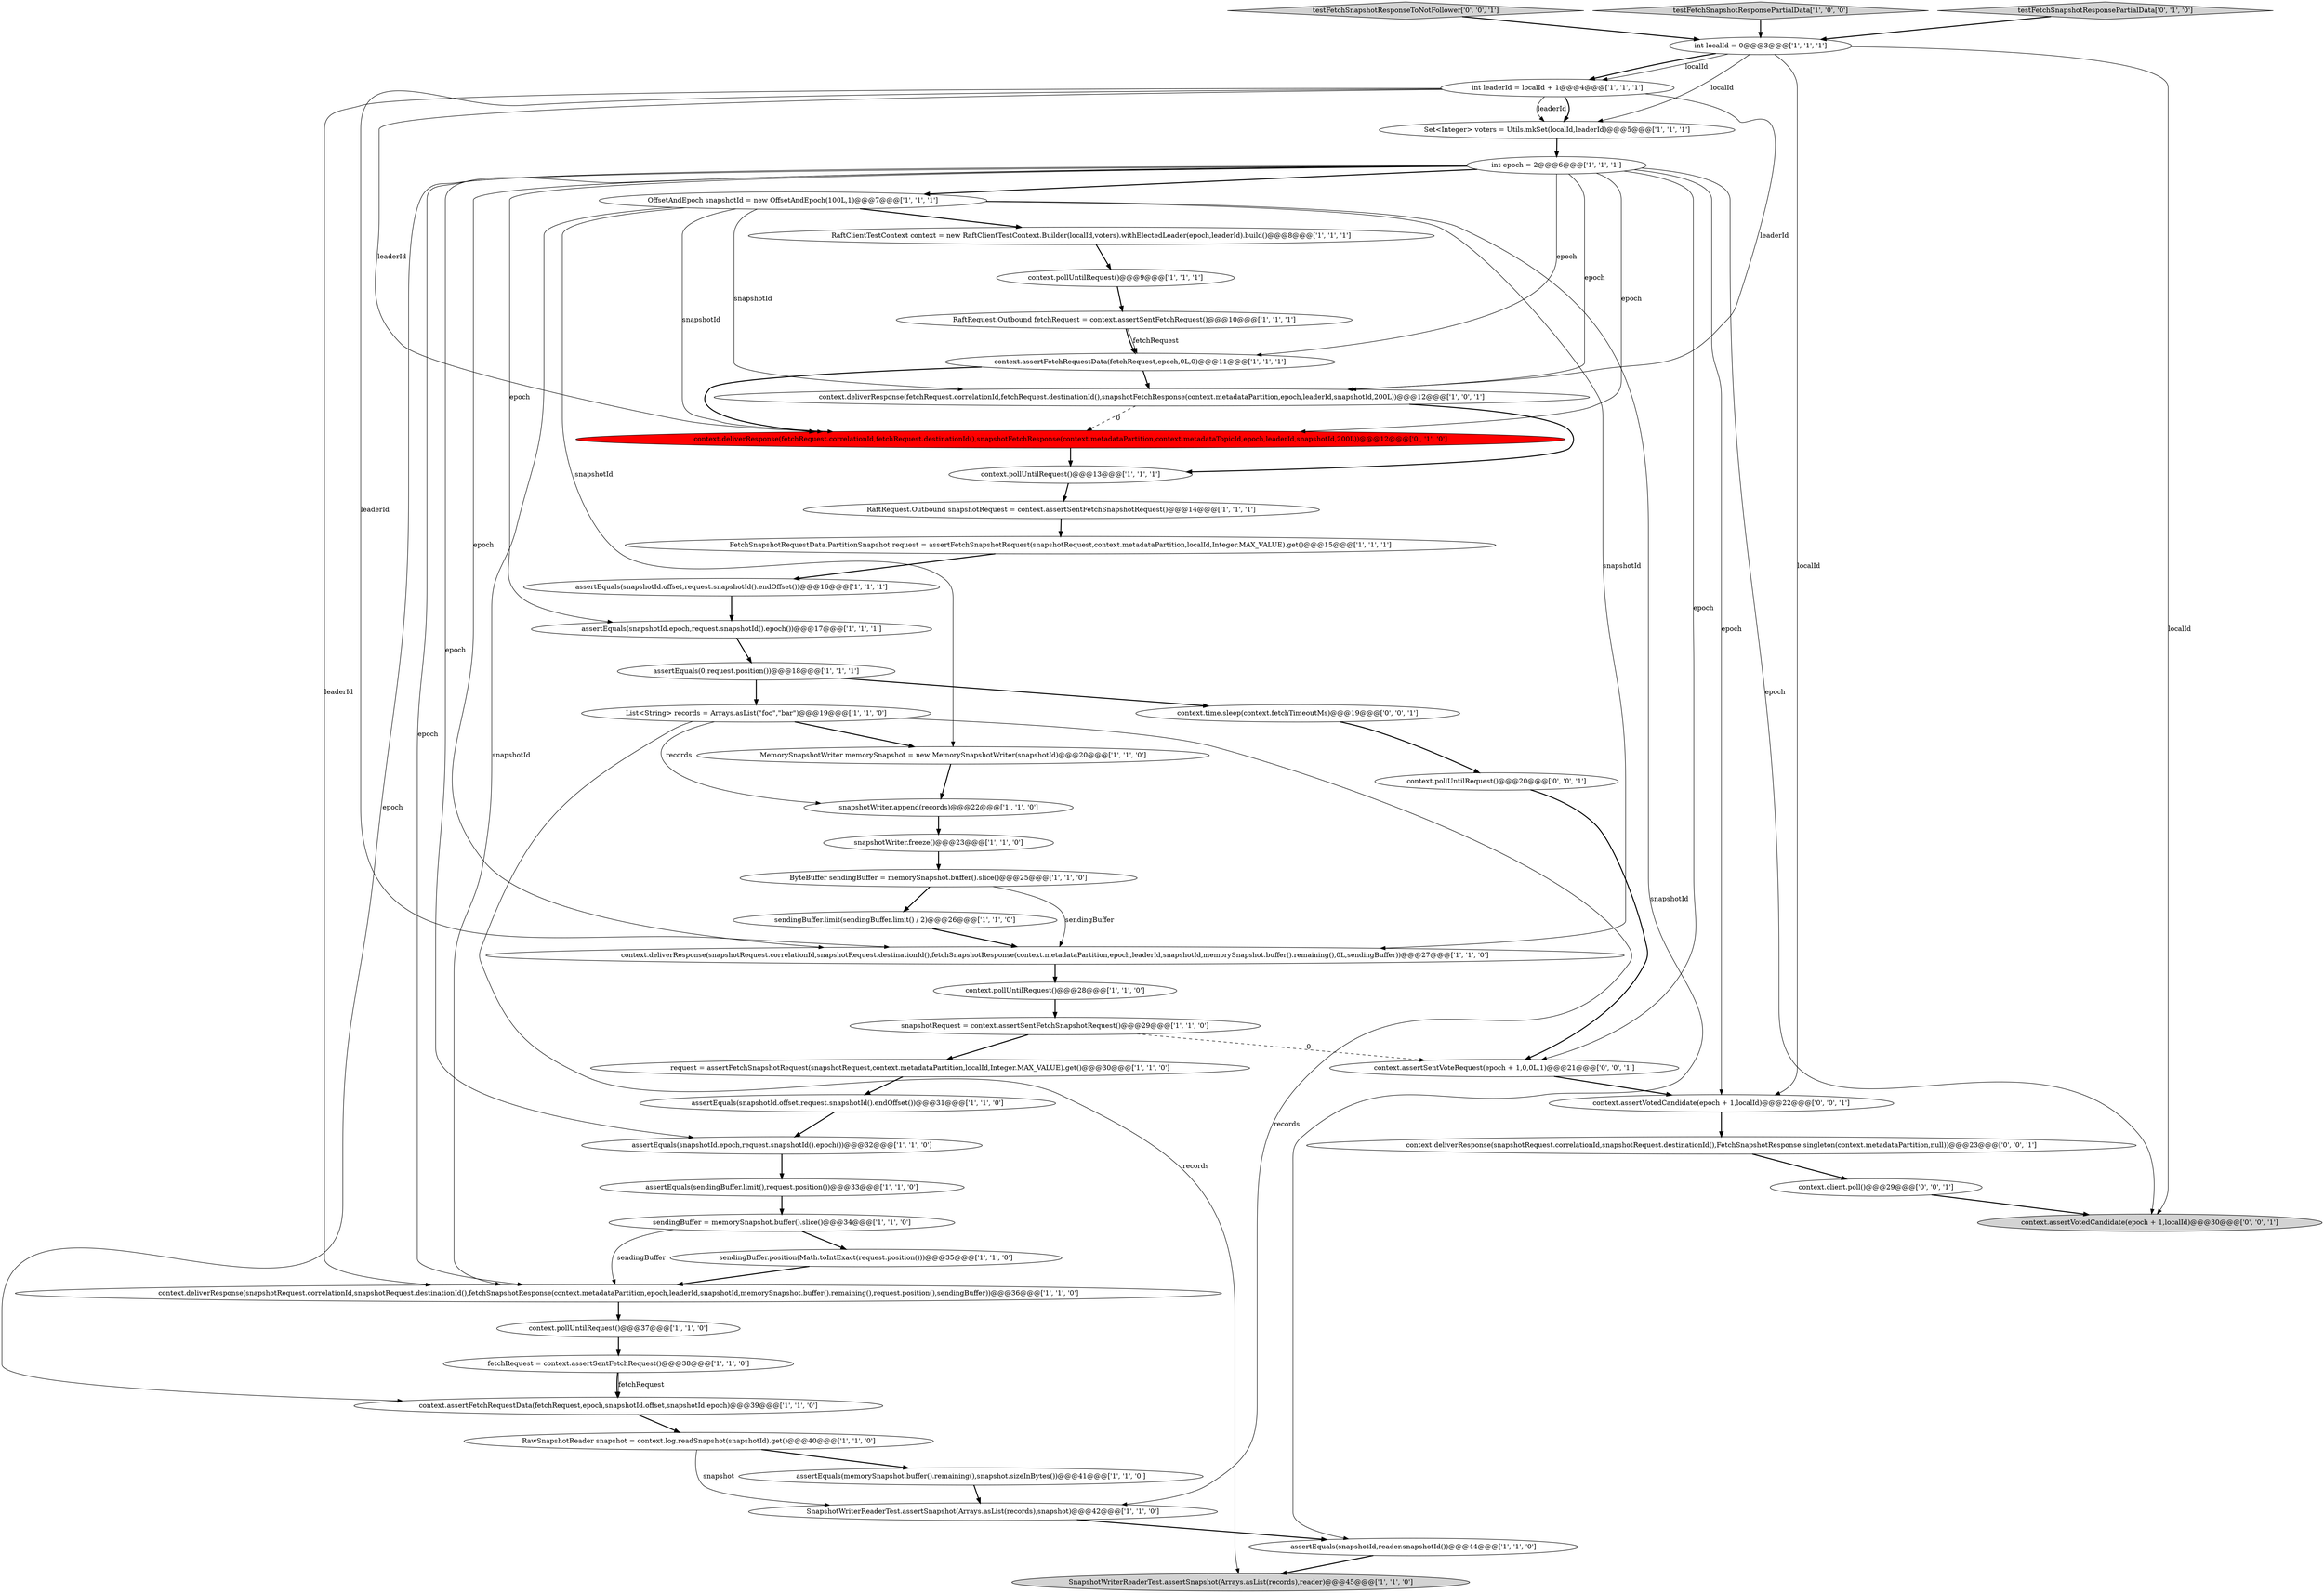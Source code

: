 digraph {
40 [style = filled, label = "RawSnapshotReader snapshot = context.log.readSnapshot(snapshotId).get()@@@40@@@['1', '1', '0']", fillcolor = white, shape = ellipse image = "AAA0AAABBB1BBB"];
50 [style = filled, label = "context.assertSentVoteRequest(epoch + 1,0,0L,1)@@@21@@@['0', '0', '1']", fillcolor = white, shape = ellipse image = "AAA0AAABBB3BBB"];
48 [style = filled, label = "context.pollUntilRequest()@@@20@@@['0', '0', '1']", fillcolor = white, shape = ellipse image = "AAA0AAABBB3BBB"];
39 [style = filled, label = "context.assertFetchRequestData(fetchRequest,epoch,snapshotId.offset,snapshotId.epoch)@@@39@@@['1', '1', '0']", fillcolor = white, shape = ellipse image = "AAA0AAABBB1BBB"];
2 [style = filled, label = "RaftRequest.Outbound snapshotRequest = context.assertSentFetchSnapshotRequest()@@@14@@@['1', '1', '1']", fillcolor = white, shape = ellipse image = "AAA0AAABBB1BBB"];
22 [style = filled, label = "context.deliverResponse(snapshotRequest.correlationId,snapshotRequest.destinationId(),fetchSnapshotResponse(context.metadataPartition,epoch,leaderId,snapshotId,memorySnapshot.buffer().remaining(),0L,sendingBuffer))@@@27@@@['1', '1', '0']", fillcolor = white, shape = ellipse image = "AAA0AAABBB1BBB"];
44 [style = filled, label = "context.assertVotedCandidate(epoch + 1,localId)@@@22@@@['0', '0', '1']", fillcolor = white, shape = ellipse image = "AAA0AAABBB3BBB"];
18 [style = filled, label = "assertEquals(snapshotId.epoch,request.snapshotId().epoch())@@@17@@@['1', '1', '1']", fillcolor = white, shape = ellipse image = "AAA0AAABBB1BBB"];
26 [style = filled, label = "context.deliverResponse(fetchRequest.correlationId,fetchRequest.destinationId(),snapshotFetchResponse(context.metadataPartition,epoch,leaderId,snapshotId,200L))@@@12@@@['1', '0', '1']", fillcolor = white, shape = ellipse image = "AAA0AAABBB1BBB"];
19 [style = filled, label = "SnapshotWriterReaderTest.assertSnapshot(Arrays.asList(records),reader)@@@45@@@['1', '1', '0']", fillcolor = lightgray, shape = ellipse image = "AAA0AAABBB1BBB"];
15 [style = filled, label = "sendingBuffer = memorySnapshot.buffer().slice()@@@34@@@['1', '1', '0']", fillcolor = white, shape = ellipse image = "AAA0AAABBB1BBB"];
33 [style = filled, label = "fetchRequest = context.assertSentFetchRequest()@@@38@@@['1', '1', '0']", fillcolor = white, shape = ellipse image = "AAA0AAABBB1BBB"];
7 [style = filled, label = "context.pollUntilRequest()@@@13@@@['1', '1', '1']", fillcolor = white, shape = ellipse image = "AAA0AAABBB1BBB"];
32 [style = filled, label = "ByteBuffer sendingBuffer = memorySnapshot.buffer().slice()@@@25@@@['1', '1', '0']", fillcolor = white, shape = ellipse image = "AAA0AAABBB1BBB"];
16 [style = filled, label = "int epoch = 2@@@6@@@['1', '1', '1']", fillcolor = white, shape = ellipse image = "AAA0AAABBB1BBB"];
41 [style = filled, label = "context.deliverResponse(fetchRequest.correlationId,fetchRequest.destinationId(),snapshotFetchResponse(context.metadataPartition,context.metadataTopicId,epoch,leaderId,snapshotId,200L))@@@12@@@['0', '1', '0']", fillcolor = red, shape = ellipse image = "AAA1AAABBB2BBB"];
5 [style = filled, label = "OffsetAndEpoch snapshotId = new OffsetAndEpoch(100L,1)@@@7@@@['1', '1', '1']", fillcolor = white, shape = ellipse image = "AAA0AAABBB1BBB"];
0 [style = filled, label = "assertEquals(snapshotId.offset,request.snapshotId().endOffset())@@@31@@@['1', '1', '0']", fillcolor = white, shape = ellipse image = "AAA0AAABBB1BBB"];
35 [style = filled, label = "Set<Integer> voters = Utils.mkSet(localId,leaderId)@@@5@@@['1', '1', '1']", fillcolor = white, shape = ellipse image = "AAA0AAABBB1BBB"];
9 [style = filled, label = "sendingBuffer.position(Math.toIntExact(request.position()))@@@35@@@['1', '1', '0']", fillcolor = white, shape = ellipse image = "AAA0AAABBB1BBB"];
21 [style = filled, label = "context.assertFetchRequestData(fetchRequest,epoch,0L,0)@@@11@@@['1', '1', '1']", fillcolor = white, shape = ellipse image = "AAA0AAABBB1BBB"];
27 [style = filled, label = "assertEquals(snapshotId.offset,request.snapshotId().endOffset())@@@16@@@['1', '1', '1']", fillcolor = white, shape = ellipse image = "AAA0AAABBB1BBB"];
4 [style = filled, label = "assertEquals(memorySnapshot.buffer().remaining(),snapshot.sizeInBytes())@@@41@@@['1', '1', '0']", fillcolor = white, shape = ellipse image = "AAA0AAABBB1BBB"];
43 [style = filled, label = "testFetchSnapshotResponseToNotFollower['0', '0', '1']", fillcolor = lightgray, shape = diamond image = "AAA0AAABBB3BBB"];
8 [style = filled, label = "RaftClientTestContext context = new RaftClientTestContext.Builder(localId,voters).withElectedLeader(epoch,leaderId).build()@@@8@@@['1', '1', '1']", fillcolor = white, shape = ellipse image = "AAA0AAABBB1BBB"];
1 [style = filled, label = "int localId = 0@@@3@@@['1', '1', '1']", fillcolor = white, shape = ellipse image = "AAA0AAABBB1BBB"];
30 [style = filled, label = "assertEquals(0,request.position())@@@18@@@['1', '1', '1']", fillcolor = white, shape = ellipse image = "AAA0AAABBB1BBB"];
10 [style = filled, label = "RaftRequest.Outbound fetchRequest = context.assertSentFetchRequest()@@@10@@@['1', '1', '1']", fillcolor = white, shape = ellipse image = "AAA0AAABBB1BBB"];
29 [style = filled, label = "snapshotWriter.append(records)@@@22@@@['1', '1', '0']", fillcolor = white, shape = ellipse image = "AAA0AAABBB1BBB"];
11 [style = filled, label = "snapshotWriter.freeze()@@@23@@@['1', '1', '0']", fillcolor = white, shape = ellipse image = "AAA0AAABBB1BBB"];
45 [style = filled, label = "context.client.poll()@@@29@@@['0', '0', '1']", fillcolor = white, shape = ellipse image = "AAA0AAABBB3BBB"];
3 [style = filled, label = "assertEquals(snapshotId.epoch,request.snapshotId().epoch())@@@32@@@['1', '1', '0']", fillcolor = white, shape = ellipse image = "AAA0AAABBB1BBB"];
12 [style = filled, label = "snapshotRequest = context.assertSentFetchSnapshotRequest()@@@29@@@['1', '1', '0']", fillcolor = white, shape = ellipse image = "AAA0AAABBB1BBB"];
47 [style = filled, label = "context.deliverResponse(snapshotRequest.correlationId,snapshotRequest.destinationId(),FetchSnapshotResponse.singleton(context.metadataPartition,null))@@@23@@@['0', '0', '1']", fillcolor = white, shape = ellipse image = "AAA0AAABBB3BBB"];
31 [style = filled, label = "int leaderId = localId + 1@@@4@@@['1', '1', '1']", fillcolor = white, shape = ellipse image = "AAA0AAABBB1BBB"];
37 [style = filled, label = "SnapshotWriterReaderTest.assertSnapshot(Arrays.asList(records),snapshot)@@@42@@@['1', '1', '0']", fillcolor = white, shape = ellipse image = "AAA0AAABBB1BBB"];
24 [style = filled, label = "context.pollUntilRequest()@@@28@@@['1', '1', '0']", fillcolor = white, shape = ellipse image = "AAA0AAABBB1BBB"];
28 [style = filled, label = "FetchSnapshotRequestData.PartitionSnapshot request = assertFetchSnapshotRequest(snapshotRequest,context.metadataPartition,localId,Integer.MAX_VALUE).get()@@@15@@@['1', '1', '1']", fillcolor = white, shape = ellipse image = "AAA0AAABBB1BBB"];
23 [style = filled, label = "testFetchSnapshotResponsePartialData['1', '0', '0']", fillcolor = lightgray, shape = diamond image = "AAA0AAABBB1BBB"];
17 [style = filled, label = "context.pollUntilRequest()@@@9@@@['1', '1', '1']", fillcolor = white, shape = ellipse image = "AAA0AAABBB1BBB"];
13 [style = filled, label = "sendingBuffer.limit(sendingBuffer.limit() / 2)@@@26@@@['1', '1', '0']", fillcolor = white, shape = ellipse image = "AAA0AAABBB1BBB"];
6 [style = filled, label = "List<String> records = Arrays.asList(\"foo\",\"bar\")@@@19@@@['1', '1', '0']", fillcolor = white, shape = ellipse image = "AAA0AAABBB1BBB"];
20 [style = filled, label = "assertEquals(snapshotId,reader.snapshotId())@@@44@@@['1', '1', '0']", fillcolor = white, shape = ellipse image = "AAA0AAABBB1BBB"];
34 [style = filled, label = "request = assertFetchSnapshotRequest(snapshotRequest,context.metadataPartition,localId,Integer.MAX_VALUE).get()@@@30@@@['1', '1', '0']", fillcolor = white, shape = ellipse image = "AAA0AAABBB1BBB"];
25 [style = filled, label = "context.deliverResponse(snapshotRequest.correlationId,snapshotRequest.destinationId(),fetchSnapshotResponse(context.metadataPartition,epoch,leaderId,snapshotId,memorySnapshot.buffer().remaining(),request.position(),sendingBuffer))@@@36@@@['1', '1', '0']", fillcolor = white, shape = ellipse image = "AAA0AAABBB1BBB"];
49 [style = filled, label = "context.assertVotedCandidate(epoch + 1,localId)@@@30@@@['0', '0', '1']", fillcolor = lightgray, shape = ellipse image = "AAA0AAABBB3BBB"];
14 [style = filled, label = "assertEquals(sendingBuffer.limit(),request.position())@@@33@@@['1', '1', '0']", fillcolor = white, shape = ellipse image = "AAA0AAABBB1BBB"];
42 [style = filled, label = "testFetchSnapshotResponsePartialData['0', '1', '0']", fillcolor = lightgray, shape = diamond image = "AAA0AAABBB2BBB"];
46 [style = filled, label = "context.time.sleep(context.fetchTimeoutMs)@@@19@@@['0', '0', '1']", fillcolor = white, shape = ellipse image = "AAA0AAABBB3BBB"];
38 [style = filled, label = "MemorySnapshotWriter memorySnapshot = new MemorySnapshotWriter(snapshotId)@@@20@@@['1', '1', '0']", fillcolor = white, shape = ellipse image = "AAA0AAABBB1BBB"];
36 [style = filled, label = "context.pollUntilRequest()@@@37@@@['1', '1', '0']", fillcolor = white, shape = ellipse image = "AAA0AAABBB1BBB"];
40->4 [style = bold, label=""];
15->25 [style = solid, label="sendingBuffer"];
16->39 [style = solid, label="epoch"];
16->44 [style = solid, label="epoch"];
50->44 [style = bold, label=""];
18->30 [style = bold, label=""];
31->25 [style = solid, label="leaderId"];
30->6 [style = bold, label=""];
36->33 [style = bold, label=""];
46->48 [style = bold, label=""];
21->26 [style = bold, label=""];
16->50 [style = solid, label="epoch"];
10->21 [style = solid, label="fetchRequest"];
31->35 [style = bold, label=""];
30->46 [style = bold, label=""];
43->1 [style = bold, label=""];
16->18 [style = solid, label="epoch"];
42->1 [style = bold, label=""];
31->26 [style = solid, label="leaderId"];
13->22 [style = bold, label=""];
1->31 [style = bold, label=""];
5->25 [style = solid, label="snapshotId"];
44->47 [style = bold, label=""];
2->28 [style = bold, label=""];
0->3 [style = bold, label=""];
5->38 [style = solid, label="snapshotId"];
26->7 [style = bold, label=""];
25->36 [style = bold, label=""];
16->3 [style = solid, label="epoch"];
21->41 [style = bold, label=""];
48->50 [style = bold, label=""];
10->21 [style = bold, label=""];
6->19 [style = solid, label="records"];
16->26 [style = solid, label="epoch"];
33->39 [style = solid, label="fetchRequest"];
34->0 [style = bold, label=""];
8->17 [style = bold, label=""];
6->38 [style = bold, label=""];
15->9 [style = bold, label=""];
7->2 [style = bold, label=""];
14->15 [style = bold, label=""];
6->29 [style = solid, label="records"];
20->19 [style = bold, label=""];
29->11 [style = bold, label=""];
31->22 [style = solid, label="leaderId"];
1->35 [style = solid, label="localId"];
17->10 [style = bold, label=""];
27->18 [style = bold, label=""];
24->12 [style = bold, label=""];
5->22 [style = solid, label="snapshotId"];
16->49 [style = solid, label="epoch"];
31->41 [style = solid, label="leaderId"];
11->32 [style = bold, label=""];
1->31 [style = solid, label="localId"];
26->41 [style = dashed, label="0"];
31->35 [style = solid, label="leaderId"];
5->26 [style = solid, label="snapshotId"];
39->40 [style = bold, label=""];
16->22 [style = solid, label="epoch"];
16->41 [style = solid, label="epoch"];
16->5 [style = bold, label=""];
47->45 [style = bold, label=""];
5->41 [style = solid, label="snapshotId"];
16->25 [style = solid, label="epoch"];
5->8 [style = bold, label=""];
35->16 [style = bold, label=""];
41->7 [style = bold, label=""];
45->49 [style = bold, label=""];
38->29 [style = bold, label=""];
16->21 [style = solid, label="epoch"];
3->14 [style = bold, label=""];
37->20 [style = bold, label=""];
5->20 [style = solid, label="snapshotId"];
12->34 [style = bold, label=""];
1->49 [style = solid, label="localId"];
6->37 [style = solid, label="records"];
32->22 [style = solid, label="sendingBuffer"];
33->39 [style = bold, label=""];
4->37 [style = bold, label=""];
9->25 [style = bold, label=""];
23->1 [style = bold, label=""];
28->27 [style = bold, label=""];
22->24 [style = bold, label=""];
40->37 [style = solid, label="snapshot"];
32->13 [style = bold, label=""];
12->50 [style = dashed, label="0"];
1->44 [style = solid, label="localId"];
}
